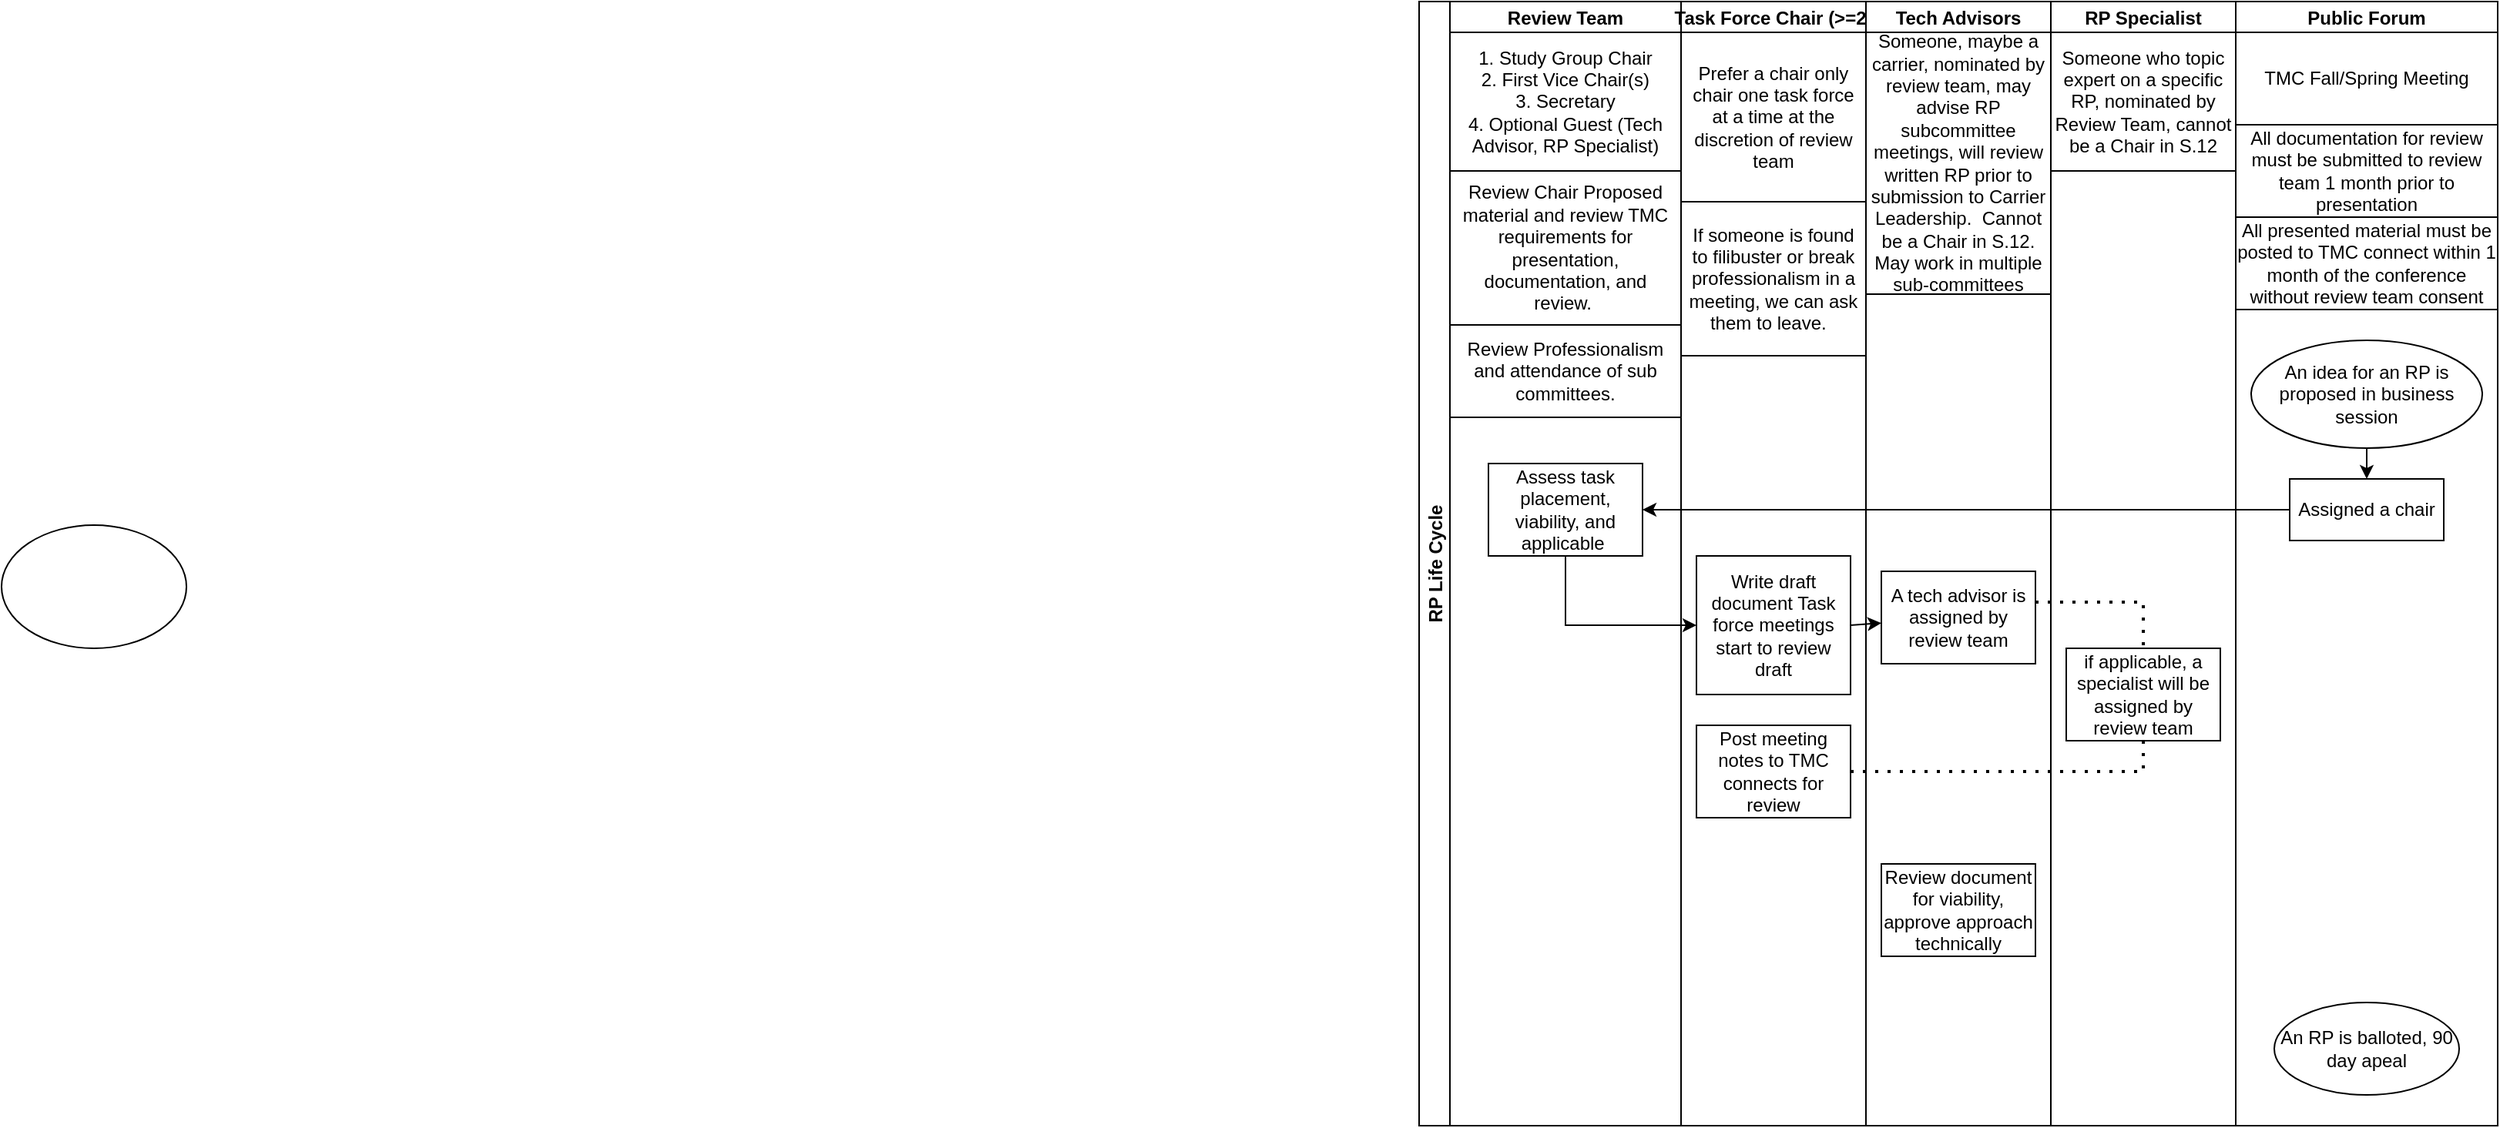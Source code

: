 <mxfile version="20.5.3" type="github">
  <diagram id="VlyM_qsbqjkip8Nx2KwZ" name="Page-1">
    <mxGraphModel dx="3122" dy="762" grid="1" gridSize="10" guides="1" tooltips="1" connect="1" arrows="1" fold="1" page="1" pageScale="1" pageWidth="850" pageHeight="1100" math="0" shadow="0">
      <root>
        <mxCell id="0" />
        <mxCell id="1" parent="0" />
        <mxCell id="n2S20jCCv5cZMQg2Qm6D-1" value="RP Life Cycle" style="swimlane;childLayout=stackLayout;resizeParent=1;resizeParentMax=0;startSize=20;horizontal=0;horizontalStack=1;" vertex="1" parent="1">
          <mxGeometry x="50" y="40" width="700" height="730" as="geometry" />
        </mxCell>
        <mxCell id="n2S20jCCv5cZMQg2Qm6D-2" value="Review Team" style="swimlane;startSize=20;" vertex="1" parent="n2S20jCCv5cZMQg2Qm6D-1">
          <mxGeometry x="20" width="150" height="730" as="geometry" />
        </mxCell>
        <mxCell id="n2S20jCCv5cZMQg2Qm6D-17" value="Review Chair Proposed material and review TMC requirements for presentation, documentation, and review.&amp;nbsp;" style="rounded=0;whiteSpace=wrap;html=1;" vertex="1" parent="n2S20jCCv5cZMQg2Qm6D-2">
          <mxGeometry y="110" width="150" height="100" as="geometry" />
        </mxCell>
        <mxCell id="n2S20jCCv5cZMQg2Qm6D-25" value="Review Professionalism and attendance of sub committees." style="rounded=0;whiteSpace=wrap;html=1;" vertex="1" parent="n2S20jCCv5cZMQg2Qm6D-2">
          <mxGeometry y="210" width="150" height="60" as="geometry" />
        </mxCell>
        <mxCell id="n2S20jCCv5cZMQg2Qm6D-26" value="1. Study Group Chair&lt;br&gt;2. First Vice Chair(s)&lt;br&gt;3. Secretary&lt;br&gt;4. Optional Guest (Tech Advisor, RP Specialist)" style="rounded=0;whiteSpace=wrap;html=1;" vertex="1" parent="n2S20jCCv5cZMQg2Qm6D-2">
          <mxGeometry y="20" width="150" height="90" as="geometry" />
        </mxCell>
        <mxCell id="n2S20jCCv5cZMQg2Qm6D-28" value="Assess task placement, viability, and applicable&amp;nbsp;" style="rounded=0;whiteSpace=wrap;html=1;" vertex="1" parent="n2S20jCCv5cZMQg2Qm6D-2">
          <mxGeometry x="25" y="300" width="100" height="60" as="geometry" />
        </mxCell>
        <mxCell id="n2S20jCCv5cZMQg2Qm6D-3" value="Task Force Chair (&gt;=2)" style="swimlane;startSize=20;" vertex="1" parent="n2S20jCCv5cZMQg2Qm6D-1">
          <mxGeometry x="170" width="120" height="730" as="geometry" />
        </mxCell>
        <mxCell id="n2S20jCCv5cZMQg2Qm6D-13" value="Prefer a chair only chair one task force at a time at the discretion of review team" style="rounded=0;whiteSpace=wrap;html=1;" vertex="1" parent="n2S20jCCv5cZMQg2Qm6D-3">
          <mxGeometry y="20" width="120" height="110" as="geometry" />
        </mxCell>
        <mxCell id="n2S20jCCv5cZMQg2Qm6D-20" value="If someone is found to filibuster or break professionalism in a meeting, we can ask them to leave.&amp;nbsp;&amp;nbsp;" style="rounded=0;whiteSpace=wrap;html=1;" vertex="1" parent="n2S20jCCv5cZMQg2Qm6D-3">
          <mxGeometry y="130" width="120" height="100" as="geometry" />
        </mxCell>
        <mxCell id="n2S20jCCv5cZMQg2Qm6D-31" value="Write draft document Task force meetings start to review draft" style="rounded=0;whiteSpace=wrap;html=1;" vertex="1" parent="n2S20jCCv5cZMQg2Qm6D-3">
          <mxGeometry x="10" y="360" width="100" height="90" as="geometry" />
        </mxCell>
        <mxCell id="n2S20jCCv5cZMQg2Qm6D-33" value="Post meeting notes to TMC connects for review" style="rounded=0;whiteSpace=wrap;html=1;" vertex="1" parent="n2S20jCCv5cZMQg2Qm6D-3">
          <mxGeometry x="10" y="470" width="100" height="60" as="geometry" />
        </mxCell>
        <mxCell id="n2S20jCCv5cZMQg2Qm6D-4" value="Tech Advisors" style="swimlane;startSize=20;" vertex="1" parent="n2S20jCCv5cZMQg2Qm6D-1">
          <mxGeometry x="290" width="120" height="730" as="geometry" />
        </mxCell>
        <mxCell id="n2S20jCCv5cZMQg2Qm6D-12" value="Someone, maybe a carrier, nominated by review team, may advise RP subcommittee meetings, will review written RP prior to submission to Carrier Leadership.&amp;nbsp; Cannot be a Chair in S.12. May work in multiple sub-committees" style="rounded=0;whiteSpace=wrap;html=1;" vertex="1" parent="n2S20jCCv5cZMQg2Qm6D-4">
          <mxGeometry y="20" width="120" height="170" as="geometry" />
        </mxCell>
        <mxCell id="n2S20jCCv5cZMQg2Qm6D-34" value="A tech advisor is assigned by review team" style="rounded=0;whiteSpace=wrap;html=1;" vertex="1" parent="n2S20jCCv5cZMQg2Qm6D-4">
          <mxGeometry x="10" y="370" width="100" height="60" as="geometry" />
        </mxCell>
        <mxCell id="n2S20jCCv5cZMQg2Qm6D-41" value="Review document for viability, approve approach technically" style="rounded=0;whiteSpace=wrap;html=1;" vertex="1" parent="n2S20jCCv5cZMQg2Qm6D-4">
          <mxGeometry x="10" y="560" width="100" height="60" as="geometry" />
        </mxCell>
        <mxCell id="n2S20jCCv5cZMQg2Qm6D-5" value="RP Specialist" style="swimlane;startSize=20;" vertex="1" parent="n2S20jCCv5cZMQg2Qm6D-1">
          <mxGeometry x="410" width="120" height="730" as="geometry" />
        </mxCell>
        <mxCell id="n2S20jCCv5cZMQg2Qm6D-11" value="Someone who topic expert on a specific RP, nominated by Review Team, cannot be a Chair in S.12" style="rounded=0;whiteSpace=wrap;html=1;" vertex="1" parent="n2S20jCCv5cZMQg2Qm6D-5">
          <mxGeometry y="20" width="120" height="90" as="geometry" />
        </mxCell>
        <mxCell id="n2S20jCCv5cZMQg2Qm6D-37" value="if applicable, a specialist will be assigned by review team" style="rounded=0;whiteSpace=wrap;html=1;" vertex="1" parent="n2S20jCCv5cZMQg2Qm6D-5">
          <mxGeometry x="10" y="420" width="100" height="60" as="geometry" />
        </mxCell>
        <mxCell id="n2S20jCCv5cZMQg2Qm6D-39" value="" style="endArrow=none;dashed=1;html=1;dashPattern=1 3;strokeWidth=2;rounded=0;entryX=0.5;entryY=0;entryDx=0;entryDy=0;" edge="1" parent="n2S20jCCv5cZMQg2Qm6D-5" target="n2S20jCCv5cZMQg2Qm6D-37">
          <mxGeometry width="50" height="50" relative="1" as="geometry">
            <mxPoint x="-10" y="390" as="sourcePoint" />
            <mxPoint x="40" y="340" as="targetPoint" />
            <Array as="points">
              <mxPoint x="60" y="390" />
            </Array>
          </mxGeometry>
        </mxCell>
        <mxCell id="n2S20jCCv5cZMQg2Qm6D-7" value="Public Forum" style="swimlane;startSize=20;" vertex="1" parent="n2S20jCCv5cZMQg2Qm6D-1">
          <mxGeometry x="530" width="170" height="730" as="geometry" />
        </mxCell>
        <mxCell id="n2S20jCCv5cZMQg2Qm6D-8" value="An idea for an RP is proposed in business session" style="ellipse;whiteSpace=wrap;html=1;" vertex="1" parent="n2S20jCCv5cZMQg2Qm6D-7">
          <mxGeometry x="10" y="220" width="150" height="70" as="geometry" />
        </mxCell>
        <mxCell id="n2S20jCCv5cZMQg2Qm6D-9" value="An RP is balloted, 90 day apeal" style="ellipse;whiteSpace=wrap;html=1;" vertex="1" parent="n2S20jCCv5cZMQg2Qm6D-7">
          <mxGeometry x="25" y="650" width="120" height="60" as="geometry" />
        </mxCell>
        <mxCell id="n2S20jCCv5cZMQg2Qm6D-10" value="TMC Fall/Spring Meeting" style="rounded=0;whiteSpace=wrap;html=1;" vertex="1" parent="n2S20jCCv5cZMQg2Qm6D-7">
          <mxGeometry y="20" width="170" height="60" as="geometry" />
        </mxCell>
        <mxCell id="n2S20jCCv5cZMQg2Qm6D-15" value="All documentation for review must be submitted to review team 1 month prior to presentation" style="rounded=0;whiteSpace=wrap;html=1;" vertex="1" parent="n2S20jCCv5cZMQg2Qm6D-7">
          <mxGeometry y="80" width="170" height="60" as="geometry" />
        </mxCell>
        <mxCell id="n2S20jCCv5cZMQg2Qm6D-16" value="All presented material must be posted to TMC connect within 1 month of the conference without review team consent" style="rounded=0;whiteSpace=wrap;html=1;" vertex="1" parent="n2S20jCCv5cZMQg2Qm6D-7">
          <mxGeometry y="140" width="170" height="60" as="geometry" />
        </mxCell>
        <mxCell id="n2S20jCCv5cZMQg2Qm6D-27" value="Assigned a chair" style="rounded=0;whiteSpace=wrap;html=1;" vertex="1" parent="n2S20jCCv5cZMQg2Qm6D-7">
          <mxGeometry x="35" y="310" width="100" height="40" as="geometry" />
        </mxCell>
        <mxCell id="n2S20jCCv5cZMQg2Qm6D-29" value="" style="endArrow=classic;html=1;rounded=0;exitX=0.5;exitY=1;exitDx=0;exitDy=0;entryX=0.5;entryY=0;entryDx=0;entryDy=0;" edge="1" parent="n2S20jCCv5cZMQg2Qm6D-7" source="n2S20jCCv5cZMQg2Qm6D-8" target="n2S20jCCv5cZMQg2Qm6D-27">
          <mxGeometry width="50" height="50" relative="1" as="geometry">
            <mxPoint x="-270" y="300" as="sourcePoint" />
            <mxPoint x="-220" y="250" as="targetPoint" />
          </mxGeometry>
        </mxCell>
        <mxCell id="n2S20jCCv5cZMQg2Qm6D-30" value="" style="endArrow=classic;html=1;rounded=0;exitX=0;exitY=0.5;exitDx=0;exitDy=0;entryX=1;entryY=0.5;entryDx=0;entryDy=0;" edge="1" parent="n2S20jCCv5cZMQg2Qm6D-1" source="n2S20jCCv5cZMQg2Qm6D-27" target="n2S20jCCv5cZMQg2Qm6D-28">
          <mxGeometry width="50" height="50" relative="1" as="geometry">
            <mxPoint x="260" y="300" as="sourcePoint" />
            <mxPoint x="310" y="250" as="targetPoint" />
          </mxGeometry>
        </mxCell>
        <mxCell id="n2S20jCCv5cZMQg2Qm6D-32" value="" style="endArrow=classic;html=1;rounded=0;exitX=0.5;exitY=1;exitDx=0;exitDy=0;entryX=0;entryY=0.5;entryDx=0;entryDy=0;" edge="1" parent="n2S20jCCv5cZMQg2Qm6D-1" source="n2S20jCCv5cZMQg2Qm6D-28" target="n2S20jCCv5cZMQg2Qm6D-31">
          <mxGeometry width="50" height="50" relative="1" as="geometry">
            <mxPoint x="260" y="310" as="sourcePoint" />
            <mxPoint x="310" y="260" as="targetPoint" />
            <Array as="points">
              <mxPoint x="95" y="405" />
            </Array>
          </mxGeometry>
        </mxCell>
        <mxCell id="n2S20jCCv5cZMQg2Qm6D-35" value="" style="endArrow=classic;html=1;rounded=0;exitX=1;exitY=0.5;exitDx=0;exitDy=0;" edge="1" parent="n2S20jCCv5cZMQg2Qm6D-1" source="n2S20jCCv5cZMQg2Qm6D-31" target="n2S20jCCv5cZMQg2Qm6D-34">
          <mxGeometry width="50" height="50" relative="1" as="geometry">
            <mxPoint x="260" y="330" as="sourcePoint" />
            <mxPoint x="310" y="280" as="targetPoint" />
          </mxGeometry>
        </mxCell>
        <mxCell id="n2S20jCCv5cZMQg2Qm6D-40" value="" style="endArrow=none;dashed=1;html=1;dashPattern=1 3;strokeWidth=2;rounded=0;entryX=0.5;entryY=1;entryDx=0;entryDy=0;exitX=1;exitY=0.5;exitDx=0;exitDy=0;" edge="1" parent="n2S20jCCv5cZMQg2Qm6D-1" source="n2S20jCCv5cZMQg2Qm6D-33" target="n2S20jCCv5cZMQg2Qm6D-37">
          <mxGeometry width="50" height="50" relative="1" as="geometry">
            <mxPoint x="470" y="520" as="sourcePoint" />
            <mxPoint x="500" y="480" as="targetPoint" />
            <Array as="points">
              <mxPoint x="470" y="500" />
            </Array>
          </mxGeometry>
        </mxCell>
        <mxCell id="n2S20jCCv5cZMQg2Qm6D-6" value="" style="ellipse;whiteSpace=wrap;html=1;" vertex="1" parent="1">
          <mxGeometry x="-870" y="380" width="120" height="80" as="geometry" />
        </mxCell>
      </root>
    </mxGraphModel>
  </diagram>
</mxfile>
